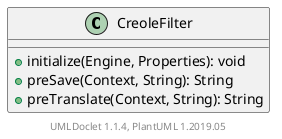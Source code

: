 @startuml

    class CreoleFilter [[CreoleFilter.html]] {
        +initialize(Engine, Properties): void
        +preSave(Context, String): String
        +preTranslate(Context, String): String
    }


    center footer UMLDoclet 1.1.4, PlantUML 1.2019.05
@enduml
